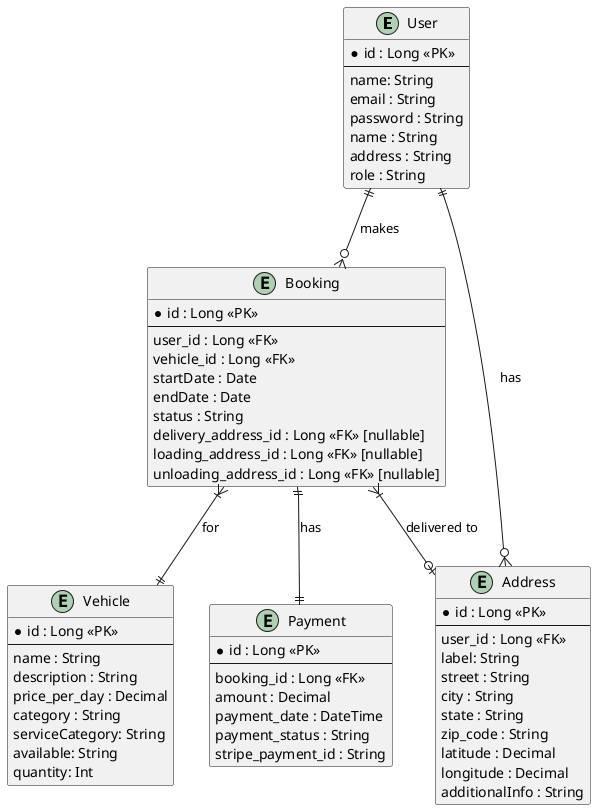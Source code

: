 @startuml
entity User {
  * id : Long <<PK>>
  --
  name: String
  email : String
  password : String
  name : String
  address : String
  role : String
}

entity Vehicle {
  * id : Long <<PK>>
  --
  name : String
  description : String
  price_per_day : Decimal
  category : String
  serviceCategory: String
  available: String
  quantity: Int
}


entity Booking {
  * id : Long <<PK>>
  --
  user_id : Long <<FK>>
  vehicle_id : Long <<FK>>
  startDate : Date
  endDate : Date
  status : String
  delivery_address_id : Long <<FK>> [nullable]
  loading_address_id : Long <<FK>> [nullable]
  unloading_address_id : Long <<FK>> [nullable]
}

entity Payment {
  * id : Long <<PK>>
  --
  booking_id : Long <<FK>>
  amount : Decimal
  payment_date : DateTime
  payment_status : String
  stripe_payment_id : String
}

entity Address {
  * id : Long <<PK>>
  --
  user_id : Long <<FK>>
  label: String
  street : String
  city : String
  state : String
  zip_code : String
  latitude : Decimal
  longitude : Decimal
  additionalInfo : String
}

' Связи
User ||--o{ Booking : "makes"
Booking }|--|| Vehicle : "for"
Booking }|--o| Address : "delivered to"
Booking ||--|| Payment : "has"
User ||--o{ Address : "has"

@enduml